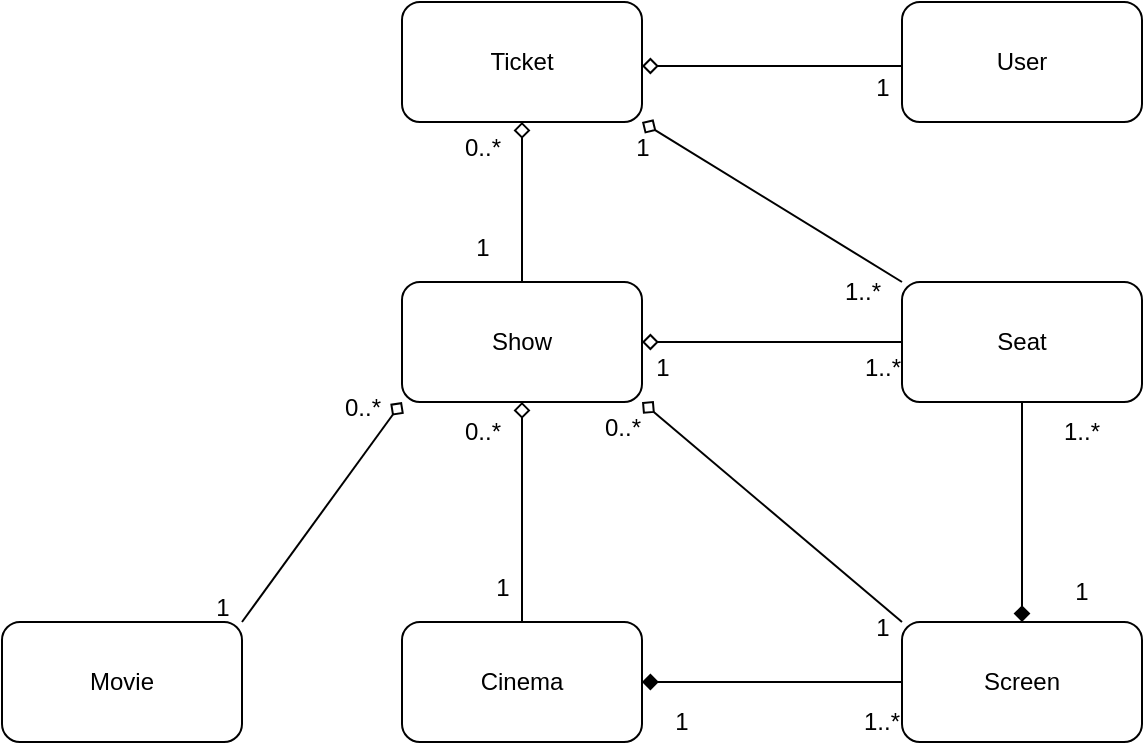 <mxfile version="21.7.2" type="github">
  <diagram name="Page-1" id="fljje8VtMQevDk8CkIms">
    <mxGraphModel dx="796" dy="456" grid="1" gridSize="10" guides="1" tooltips="1" connect="1" arrows="1" fold="1" page="1" pageScale="1" pageWidth="850" pageHeight="1100" math="0" shadow="0">
      <root>
        <mxCell id="0" />
        <mxCell id="1" parent="0" />
        <mxCell id="GeXQFlGoAtC82yBiR2vT-36" style="edgeStyle=none;rounded=0;orthogonalLoop=1;jettySize=auto;html=1;exitX=0.5;exitY=0;exitDx=0;exitDy=0;endArrow=diamond;endFill=0;" edge="1" parent="1" source="GeXQFlGoAtC82yBiR2vT-1" target="GeXQFlGoAtC82yBiR2vT-28">
          <mxGeometry relative="1" as="geometry" />
        </mxCell>
        <mxCell id="GeXQFlGoAtC82yBiR2vT-1" value="Cinema" style="rounded=1;whiteSpace=wrap;html=1;" vertex="1" parent="1">
          <mxGeometry x="340" y="350" width="120" height="60" as="geometry" />
        </mxCell>
        <mxCell id="GeXQFlGoAtC82yBiR2vT-7" style="edgeStyle=orthogonalEdgeStyle;rounded=0;orthogonalLoop=1;jettySize=auto;html=1;entryX=1;entryY=0.5;entryDx=0;entryDy=0;endArrow=diamond;endFill=1;" edge="1" parent="1" source="GeXQFlGoAtC82yBiR2vT-6" target="GeXQFlGoAtC82yBiR2vT-1">
          <mxGeometry relative="1" as="geometry" />
        </mxCell>
        <mxCell id="GeXQFlGoAtC82yBiR2vT-41" style="edgeStyle=none;rounded=0;orthogonalLoop=1;jettySize=auto;html=1;exitX=0;exitY=0;exitDx=0;exitDy=0;entryX=1;entryY=1;entryDx=0;entryDy=0;endArrow=diamond;endFill=0;" edge="1" parent="1" source="GeXQFlGoAtC82yBiR2vT-6" target="GeXQFlGoAtC82yBiR2vT-28">
          <mxGeometry relative="1" as="geometry" />
        </mxCell>
        <mxCell id="GeXQFlGoAtC82yBiR2vT-6" value="Screen" style="rounded=1;whiteSpace=wrap;html=1;" vertex="1" parent="1">
          <mxGeometry x="590" y="350" width="120" height="60" as="geometry" />
        </mxCell>
        <mxCell id="GeXQFlGoAtC82yBiR2vT-8" value="1" style="text;html=1;strokeColor=none;fillColor=none;align=center;verticalAlign=middle;whiteSpace=wrap;rounded=0;" vertex="1" parent="1">
          <mxGeometry x="450" y="390" width="60" height="20" as="geometry" />
        </mxCell>
        <mxCell id="GeXQFlGoAtC82yBiR2vT-9" value="1..*" style="text;html=1;strokeColor=none;fillColor=none;align=center;verticalAlign=middle;whiteSpace=wrap;rounded=0;" vertex="1" parent="1">
          <mxGeometry x="550" y="385" width="60" height="30" as="geometry" />
        </mxCell>
        <mxCell id="GeXQFlGoAtC82yBiR2vT-35" style="edgeStyle=none;rounded=0;orthogonalLoop=1;jettySize=auto;html=1;exitX=1;exitY=0;exitDx=0;exitDy=0;entryX=0;entryY=1;entryDx=0;entryDy=0;endArrow=diamond;endFill=0;" edge="1" parent="1" source="GeXQFlGoAtC82yBiR2vT-10" target="GeXQFlGoAtC82yBiR2vT-28">
          <mxGeometry relative="1" as="geometry" />
        </mxCell>
        <mxCell id="GeXQFlGoAtC82yBiR2vT-10" value="Movie" style="rounded=1;whiteSpace=wrap;html=1;" vertex="1" parent="1">
          <mxGeometry x="140" y="350" width="120" height="60" as="geometry" />
        </mxCell>
        <mxCell id="GeXQFlGoAtC82yBiR2vT-19" style="edgeStyle=orthogonalEdgeStyle;rounded=0;orthogonalLoop=1;jettySize=auto;html=1;entryX=1;entryY=0.5;entryDx=0;entryDy=0;endArrow=diamond;endFill=0;" edge="1" parent="1">
          <mxGeometry relative="1" as="geometry">
            <mxPoint x="590" y="72" as="sourcePoint" />
            <mxPoint x="460" y="72" as="targetPoint" />
          </mxGeometry>
        </mxCell>
        <mxCell id="GeXQFlGoAtC82yBiR2vT-11" value="User" style="rounded=1;whiteSpace=wrap;html=1;" vertex="1" parent="1">
          <mxGeometry x="590" y="40" width="120" height="60" as="geometry" />
        </mxCell>
        <mxCell id="GeXQFlGoAtC82yBiR2vT-13" value="" style="edgeStyle=orthogonalEdgeStyle;rounded=0;orthogonalLoop=1;jettySize=auto;html=1;endArrow=diamond;endFill=1;" edge="1" parent="1" source="GeXQFlGoAtC82yBiR2vT-12" target="GeXQFlGoAtC82yBiR2vT-6">
          <mxGeometry relative="1" as="geometry" />
        </mxCell>
        <mxCell id="GeXQFlGoAtC82yBiR2vT-25" style="edgeStyle=none;rounded=0;orthogonalLoop=1;jettySize=auto;html=1;exitX=0;exitY=0;exitDx=0;exitDy=0;entryX=1;entryY=1;entryDx=0;entryDy=0;endArrow=diamond;endFill=0;" edge="1" parent="1" source="GeXQFlGoAtC82yBiR2vT-12" target="GeXQFlGoAtC82yBiR2vT-16">
          <mxGeometry relative="1" as="geometry" />
        </mxCell>
        <mxCell id="GeXQFlGoAtC82yBiR2vT-29" style="edgeStyle=none;rounded=0;orthogonalLoop=1;jettySize=auto;html=1;exitX=0;exitY=0.5;exitDx=0;exitDy=0;entryX=1;entryY=0.5;entryDx=0;entryDy=0;endArrow=diamond;endFill=0;" edge="1" parent="1" source="GeXQFlGoAtC82yBiR2vT-12" target="GeXQFlGoAtC82yBiR2vT-28">
          <mxGeometry relative="1" as="geometry" />
        </mxCell>
        <mxCell id="GeXQFlGoAtC82yBiR2vT-12" value="Seat" style="rounded=1;whiteSpace=wrap;html=1;" vertex="1" parent="1">
          <mxGeometry x="590" y="180" width="120" height="60" as="geometry" />
        </mxCell>
        <mxCell id="GeXQFlGoAtC82yBiR2vT-14" value="1" style="text;html=1;strokeColor=none;fillColor=none;align=center;verticalAlign=middle;whiteSpace=wrap;rounded=0;" vertex="1" parent="1">
          <mxGeometry x="650" y="320" width="60" height="30" as="geometry" />
        </mxCell>
        <mxCell id="GeXQFlGoAtC82yBiR2vT-15" value="1..*" style="text;html=1;strokeColor=none;fillColor=none;align=center;verticalAlign=middle;whiteSpace=wrap;rounded=0;" vertex="1" parent="1">
          <mxGeometry x="650" y="240" width="60" height="30" as="geometry" />
        </mxCell>
        <mxCell id="GeXQFlGoAtC82yBiR2vT-16" value="Ticket" style="rounded=1;whiteSpace=wrap;html=1;" vertex="1" parent="1">
          <mxGeometry x="340" y="40" width="120" height="60" as="geometry" />
        </mxCell>
        <mxCell id="GeXQFlGoAtC82yBiR2vT-26" value="1" style="text;html=1;align=center;verticalAlign=middle;resizable=0;points=[];autosize=1;strokeColor=none;fillColor=none;" vertex="1" parent="1">
          <mxGeometry x="445" y="98" width="30" height="30" as="geometry" />
        </mxCell>
        <mxCell id="GeXQFlGoAtC82yBiR2vT-27" value="1..*" style="text;html=1;align=center;verticalAlign=middle;resizable=0;points=[];autosize=1;strokeColor=none;fillColor=none;" vertex="1" parent="1">
          <mxGeometry x="550" y="170" width="40" height="30" as="geometry" />
        </mxCell>
        <mxCell id="GeXQFlGoAtC82yBiR2vT-32" style="edgeStyle=none;rounded=0;orthogonalLoop=1;jettySize=auto;html=1;exitX=0.5;exitY=0;exitDx=0;exitDy=0;endArrow=diamond;endFill=0;" edge="1" parent="1" source="GeXQFlGoAtC82yBiR2vT-28" target="GeXQFlGoAtC82yBiR2vT-16">
          <mxGeometry relative="1" as="geometry" />
        </mxCell>
        <mxCell id="GeXQFlGoAtC82yBiR2vT-28" value="Show" style="rounded=1;whiteSpace=wrap;html=1;" vertex="1" parent="1">
          <mxGeometry x="340" y="180" width="120" height="60" as="geometry" />
        </mxCell>
        <mxCell id="GeXQFlGoAtC82yBiR2vT-30" value="1" style="text;html=1;align=center;verticalAlign=middle;resizable=0;points=[];autosize=1;strokeColor=none;fillColor=none;" vertex="1" parent="1">
          <mxGeometry x="455" y="208" width="30" height="30" as="geometry" />
        </mxCell>
        <mxCell id="GeXQFlGoAtC82yBiR2vT-31" value="1..*" style="text;html=1;align=center;verticalAlign=middle;resizable=0;points=[];autosize=1;strokeColor=none;fillColor=none;" vertex="1" parent="1">
          <mxGeometry x="560" y="208" width="40" height="30" as="geometry" />
        </mxCell>
        <mxCell id="GeXQFlGoAtC82yBiR2vT-33" value="1" style="text;html=1;align=center;verticalAlign=middle;resizable=0;points=[];autosize=1;strokeColor=none;fillColor=none;" vertex="1" parent="1">
          <mxGeometry x="365" y="148" width="30" height="30" as="geometry" />
        </mxCell>
        <mxCell id="GeXQFlGoAtC82yBiR2vT-34" value="0..*" style="text;html=1;align=center;verticalAlign=middle;resizable=0;points=[];autosize=1;strokeColor=none;fillColor=none;" vertex="1" parent="1">
          <mxGeometry x="360" y="98" width="40" height="30" as="geometry" />
        </mxCell>
        <mxCell id="GeXQFlGoAtC82yBiR2vT-37" value="1" style="text;html=1;align=center;verticalAlign=middle;resizable=0;points=[];autosize=1;strokeColor=none;fillColor=none;" vertex="1" parent="1">
          <mxGeometry x="235" y="328" width="30" height="30" as="geometry" />
        </mxCell>
        <mxCell id="GeXQFlGoAtC82yBiR2vT-38" value="0..*" style="text;html=1;align=center;verticalAlign=middle;resizable=0;points=[];autosize=1;strokeColor=none;fillColor=none;" vertex="1" parent="1">
          <mxGeometry x="300" y="228" width="40" height="30" as="geometry" />
        </mxCell>
        <mxCell id="GeXQFlGoAtC82yBiR2vT-39" value="1" style="text;html=1;align=center;verticalAlign=middle;resizable=0;points=[];autosize=1;strokeColor=none;fillColor=none;" vertex="1" parent="1">
          <mxGeometry x="375" y="318" width="30" height="30" as="geometry" />
        </mxCell>
        <mxCell id="GeXQFlGoAtC82yBiR2vT-40" value="0..*" style="text;html=1;align=center;verticalAlign=middle;resizable=0;points=[];autosize=1;strokeColor=none;fillColor=none;" vertex="1" parent="1">
          <mxGeometry x="360" y="240" width="40" height="30" as="geometry" />
        </mxCell>
        <mxCell id="GeXQFlGoAtC82yBiR2vT-42" value="1" style="text;html=1;align=center;verticalAlign=middle;resizable=0;points=[];autosize=1;strokeColor=none;fillColor=none;" vertex="1" parent="1">
          <mxGeometry x="565" y="338" width="30" height="30" as="geometry" />
        </mxCell>
        <mxCell id="GeXQFlGoAtC82yBiR2vT-43" value="0..*" style="text;html=1;align=center;verticalAlign=middle;resizable=0;points=[];autosize=1;strokeColor=none;fillColor=none;" vertex="1" parent="1">
          <mxGeometry x="430" y="238" width="40" height="30" as="geometry" />
        </mxCell>
        <mxCell id="GeXQFlGoAtC82yBiR2vT-44" value="1" style="text;html=1;align=center;verticalAlign=middle;resizable=0;points=[];autosize=1;strokeColor=none;fillColor=none;" vertex="1" parent="1">
          <mxGeometry x="565" y="68" width="30" height="30" as="geometry" />
        </mxCell>
      </root>
    </mxGraphModel>
  </diagram>
</mxfile>

